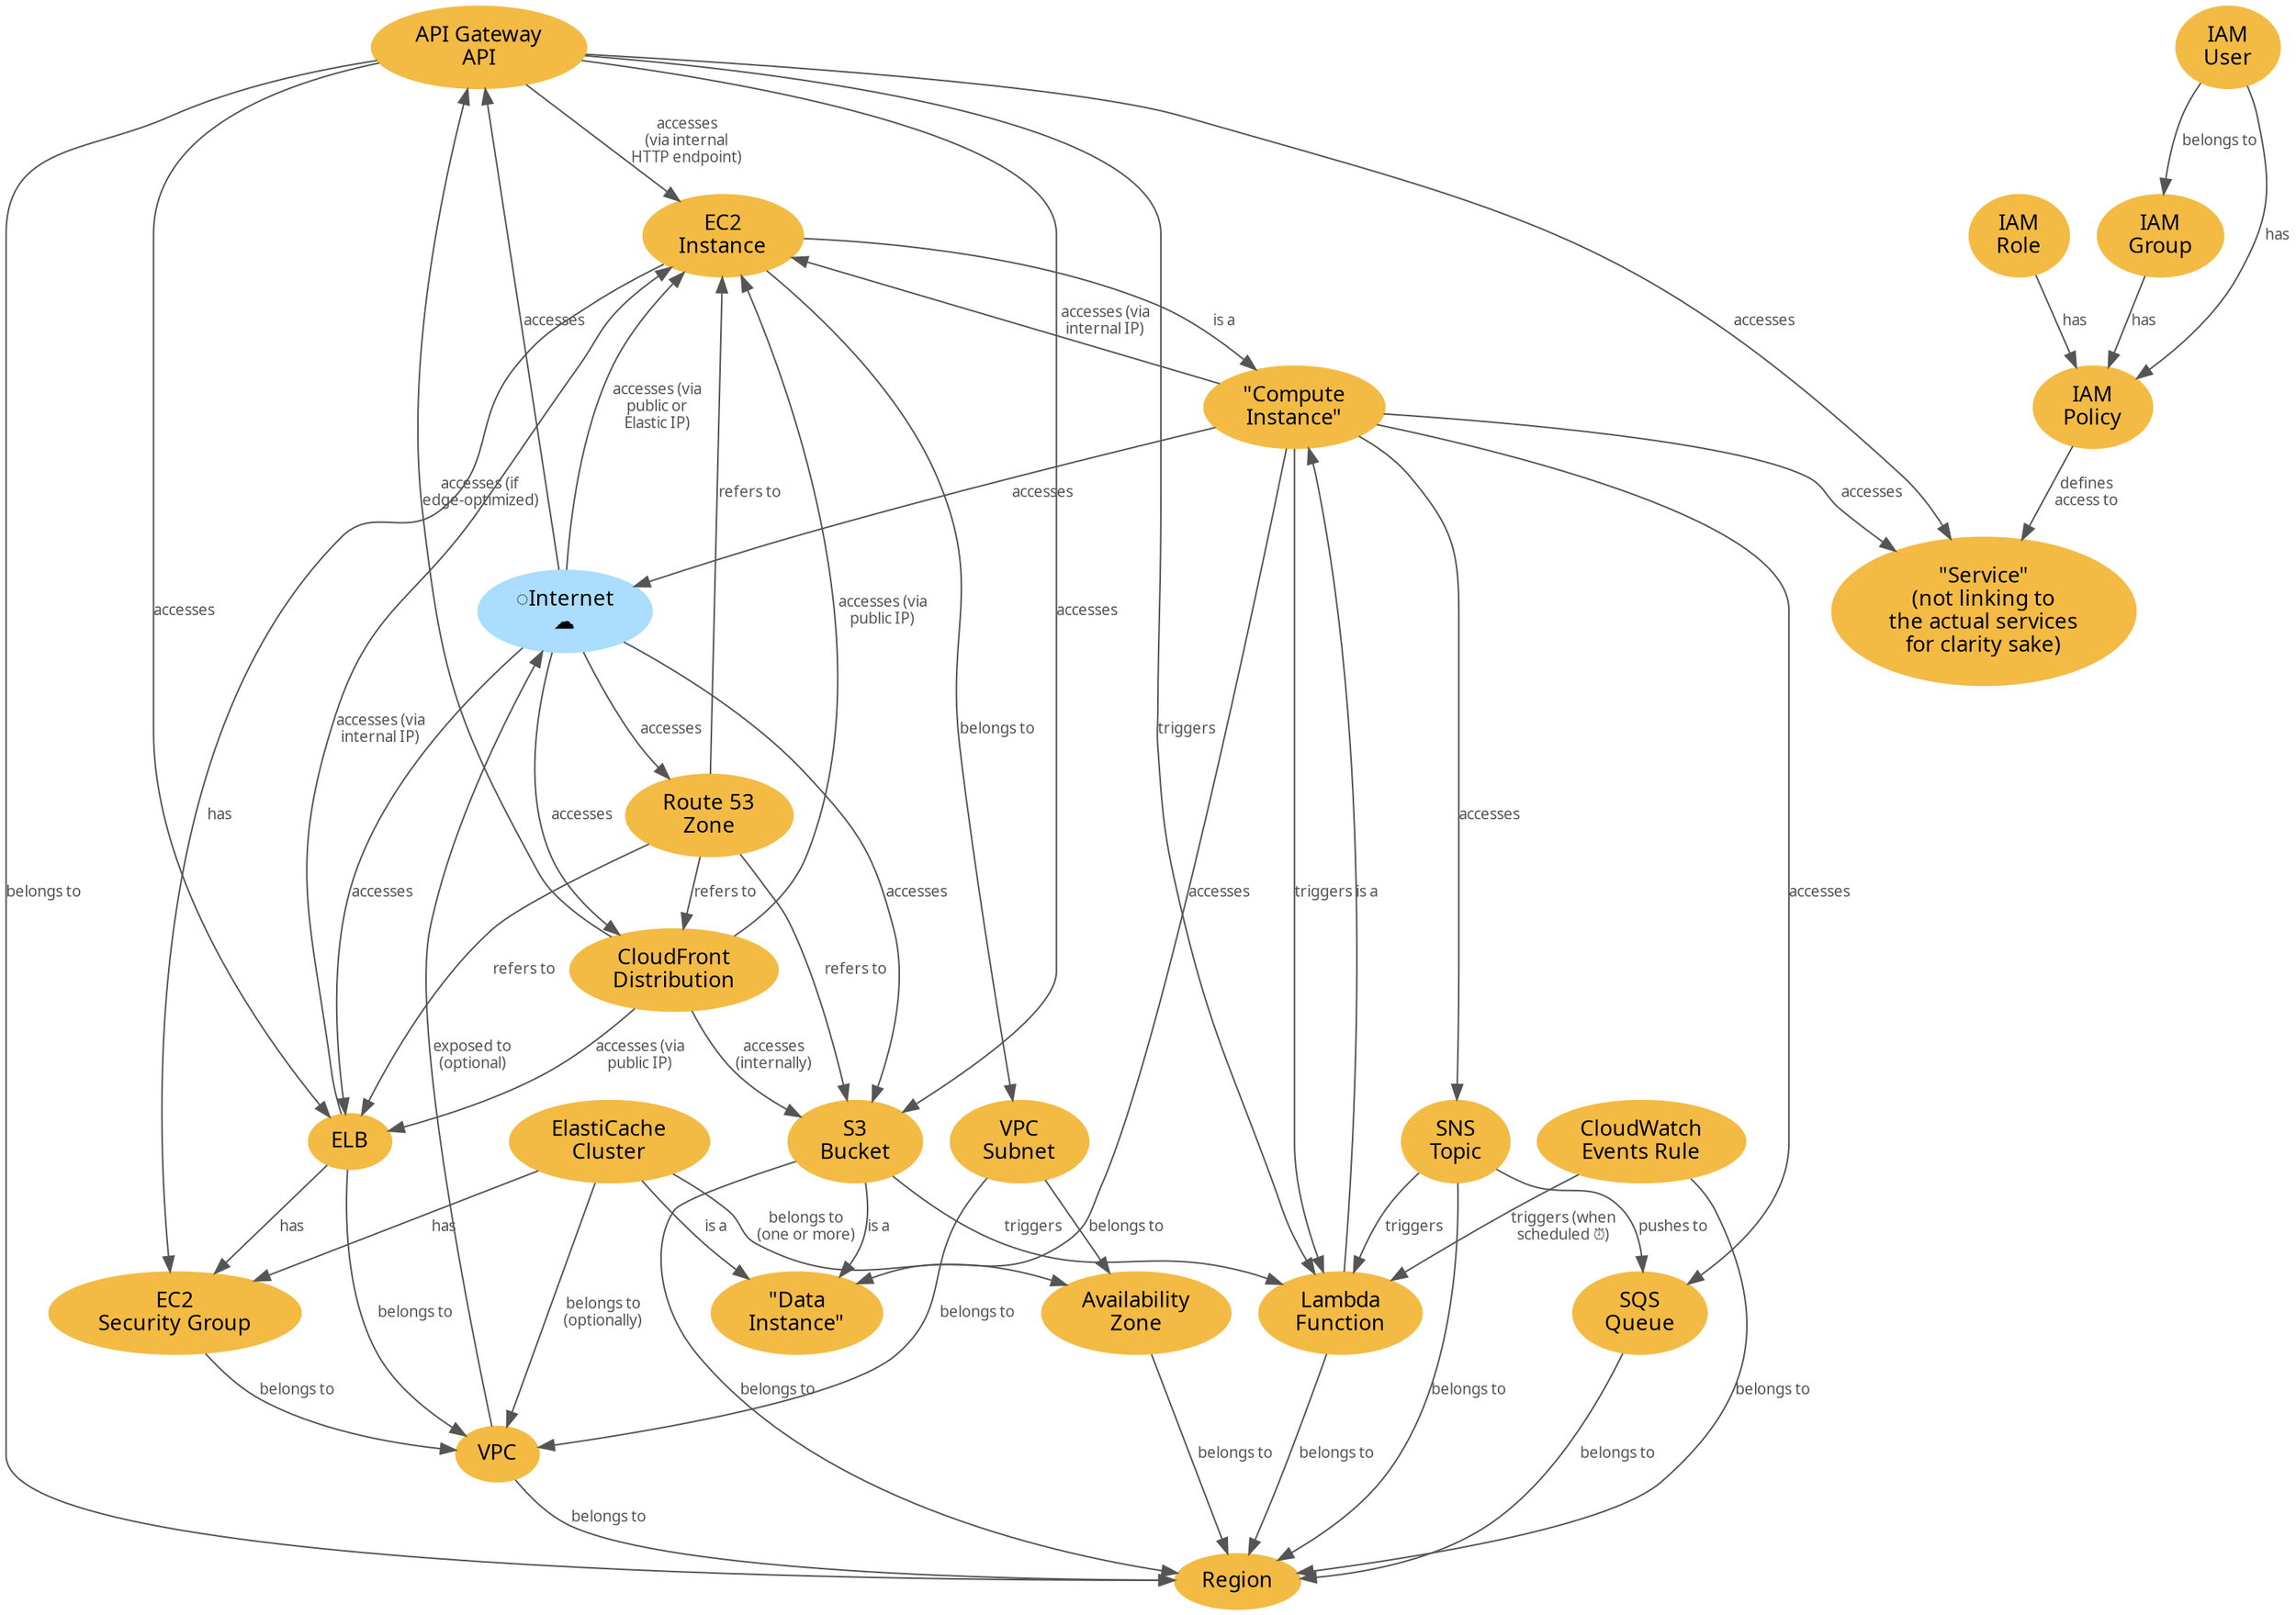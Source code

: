 digraph {
  node [style="filled", color="#F3BB44", fontname="Roboto Mono"]
  edge [fontsize=10, color="#555555", fontname="Roboto Mono", fontcolor="#555555"]
  
  api_gateway_api [label="API Gateway\nAPI"]
  api_gateway_api -> ec2_instance [label="accesses\n(via internal\nHTTP endpoint)"]
  api_gateway_api -> elb [label="accesses"]
  api_gateway_api -> lambda_function [label="triggers"]
  api_gateway_api -> region [label="belongs to"]
  api_gateway_api -> s3_bucket [label="accesses"]
  api_gateway_api -> service [label="accesses"]

  availability_zone [label="Availability\nZone"]
  availability_zone -> region [label="belongs to"]

  cloudfront_distribution [label="CloudFront\nDistribution"]
  cloudfront_distribution -> api_gateway_api [label="accesses (if\nedge-optimized)"]
  cloudfront_distribution -> ec2_instance [label="accesses (via\npublic IP)"]
  cloudfront_distribution -> elb [label="accesses (via\npublic IP)"]
  cloudfront_distribution -> s3_bucket [label="accesses\n(internally)"]

  cloudwatch_events_rule [label="CloudWatch\nEvents Rule"]
  cloudwatch_events_rule -> lambda_function [label="triggers (when\nscheduled ⏰)"]
  cloudwatch_events_rule -> region [label="belongs to"]

  compute_instance [label = "\"Compute\nInstance\""]
  compute_instance -> data_instance [label="accesses"]
  compute_instance -> ec2_instance [label="accesses (via\ninternal IP)"]
  compute_instance -> internet [label="accesses"]
  compute_instance -> lambda_function [label="triggers"]
  compute_instance -> service [label="accesses"]
  compute_instance -> sns_topic [label="accesses"]
  compute_instance -> sqs_queue [label="accesses"]

  data_instance [label="\"Data\nInstance\""]  

  ec2_instance [label="EC2\nInstance"]
  ec2_instance -> compute_instance [label="is a"]
  ec2_instance -> ec2_security_group [label="has"]
  ec2_instance -> vpc_subnet [label="belongs to"]

  ec2_security_group [label="EC2\nSecurity Group"]
  ec2_security_group -> vpc [label="belongs to"]

  elb [label="ELB"]
  elb -> ec2_instance [label="accesses (via\ninternal IP)"]
  elb -> ec2_security_group [label="has"]
  elb -> vpc [label="belongs to"]

  elasticache_cluster [label="ElastiCache\nCluster"]
  elasticache_cluster -> availability_zone [label="belongs to\n(one or more)"]
  elasticache_cluster -> data_instance [label="is a"]
  elasticache_cluster -> ec2_security_group [label="has"]
  elasticache_cluster -> vpc [label="belongs to\n(optionally)"]

  iam_group [label="IAM\nGroup"]
  iam_group -> iam_policy [label="has"]

  iam_policy [label="IAM\nPolicy"]
  iam_policy -> service [label="defines\naccess to"]

  iam_role [label="IAM\nRole"]
  iam_role -> iam_policy [label="has"]

  iam_user [label="IAM\nUser"]
  iam_user -> iam_group [label="belongs to"]
  iam_user -> iam_policy [label="has"]

  internet [label="️️Internet\n☁️", color="#aaddff", style="filled"]
  internet -> api_gateway_api [label="accesses"]
  internet -> cloudfront_distribution [label="accesses"]
  internet -> ec2_instance [label="accesses (via\npublic or\nElastic IP)"]
  internet -> elb [label="accesses"]
  internet -> route_53_zone [label="accesses"]
  internet -> s3_bucket [label="accesses"]

  lambda_function [label="Lambda\nFunction"]
  lambda_function -> compute_instance [label="is a"]
  lambda_function -> region [label="belongs to"]

  region [label="Region"]

  route_53_zone [label="Route 53\nZone"]
  route_53_zone -> cloudfront_distribution [label="refers to"]
  route_53_zone -> ec2_instance [label="refers to"]
  route_53_zone -> elb [label="refers to"]
  route_53_zone -> s3_bucket [label="refers to"]

  s3_bucket [label="S3\nBucket"]
  s3_bucket -> data_instance [label="is a"]
  s3_bucket -> lambda_function [label="triggers"]
  s3_bucket -> region [label="belongs to"]

  service [label="\"Service\"\n(not linking to\nthe actual services\nfor clarity sake)"]

  sns_topic [label="SNS\nTopic"]
  sns_topic -> lambda_function [label="triggers"]
  sns_topic -> region [label="belongs to"]
  sns_topic -> sqs_queue [label="pushes to"]

  sqs_queue [label="SQS\nQueue"]
  sqs_queue -> region [label="belongs to"]

  vpc [label="VPC"]
  vpc -> internet [label="exposed to\n(optional)"]
  vpc -> region [label="belongs to"]

  vpc_subnet [label="VPC\nSubnet"]
  vpc_subnet -> availability_zone [label="belongs to"]
  vpc_subnet -> vpc [label="belongs to"]
}